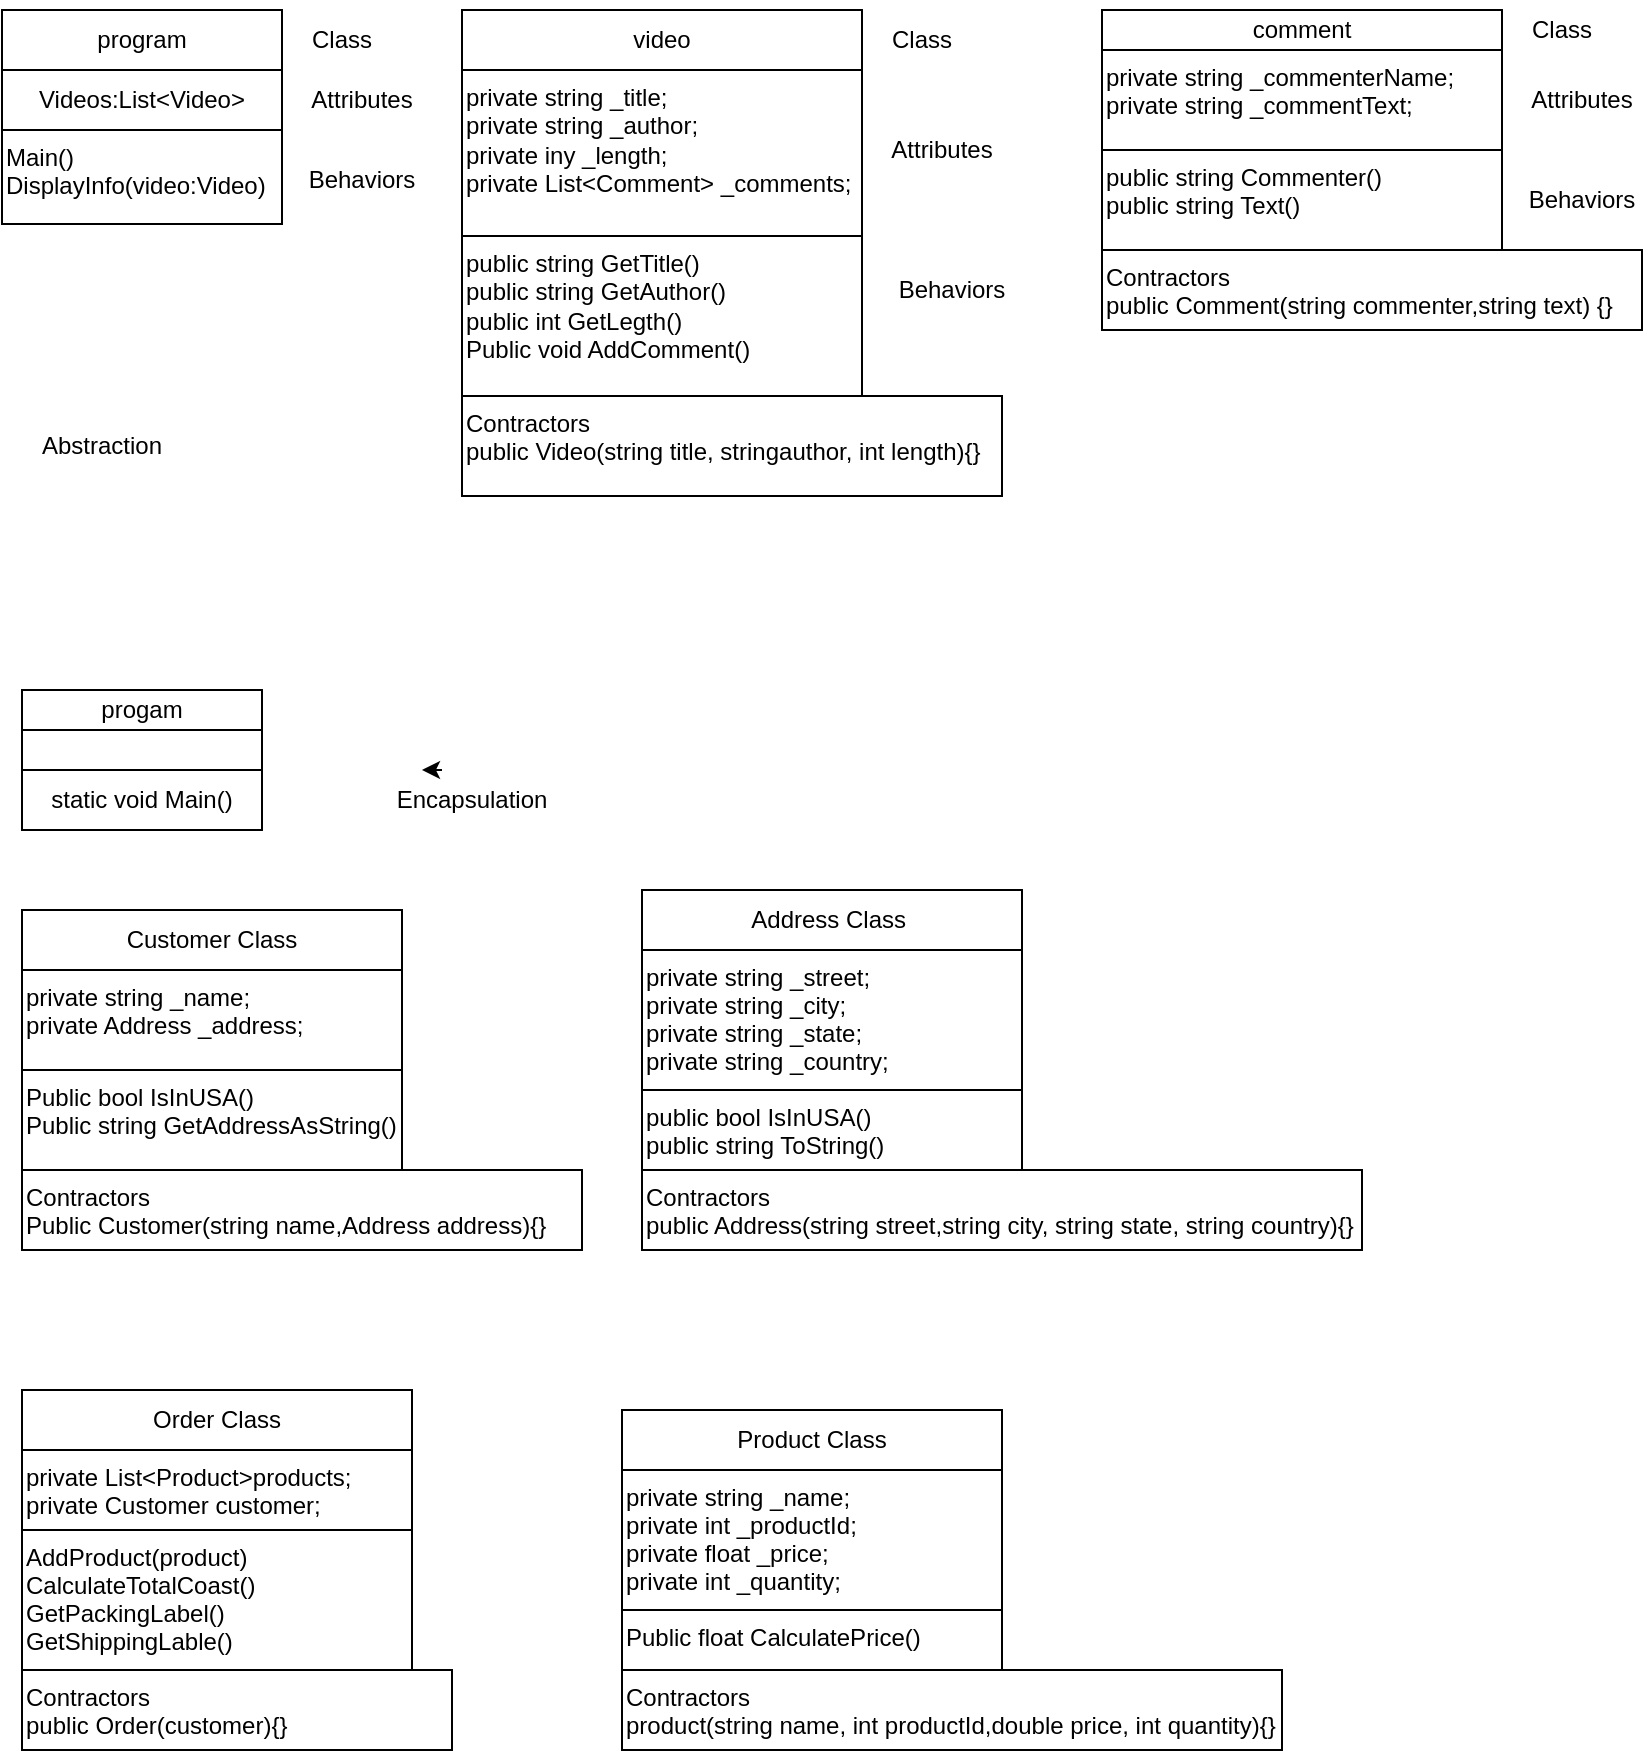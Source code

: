 <mxfile version="22.1.3" type="github" pages="3">
  <diagram name="Page-1" id="R5-OJ7BWQOUNUbRdmiAN">
    <mxGraphModel dx="1786" dy="517" grid="1" gridSize="10" guides="1" tooltips="1" connect="1" arrows="1" fold="1" page="1" pageScale="1" pageWidth="850" pageHeight="1100" math="0" shadow="0">
      <root>
        <mxCell id="0" />
        <mxCell id="1" parent="0" />
        <mxCell id="9PXLDfOKK-NVm9SSHnF0-48" value="video" style="rounded=0;whiteSpace=wrap;html=1;" parent="1" vertex="1">
          <mxGeometry x="-600" y="40" width="200" height="30" as="geometry" />
        </mxCell>
        <mxCell id="9PXLDfOKK-NVm9SSHnF0-51" value="&lt;div style=&quot;&quot;&gt;&lt;span style=&quot;background-color: initial;&quot;&gt;private string _title;&lt;/span&gt;&lt;/div&gt;private string _author;&lt;br&gt;&lt;div style=&quot;&quot;&gt;private iny _length;&lt;/div&gt;&lt;div style=&quot;&quot;&gt;private List&amp;lt;Comment&amp;gt; _comments;&lt;/div&gt;" style="rounded=0;whiteSpace=wrap;html=1;align=left;verticalAlign=top;" parent="1" vertex="1">
          <mxGeometry x="-600" y="70" width="200" height="83" as="geometry" />
        </mxCell>
        <mxCell id="9PXLDfOKK-NVm9SSHnF0-52" value="public string GetTitle()&#xa;public string GetAuthor()&#xa;public int GetLegth()&#xa;Public void AddComment()" style="rounded=0;align=left;verticalAlign=top;horizontal=1;labelPosition=center;verticalLabelPosition=middle;whiteSpace=wrap;" parent="1" vertex="1">
          <mxGeometry x="-600" y="153" width="200" height="80" as="geometry" />
        </mxCell>
        <mxCell id="9PXLDfOKK-NVm9SSHnF0-55" value="Contractors &#xa;public Video(string title, stringauthor, int length){}" style="rounded=0;align=left;verticalAlign=top;" parent="1" vertex="1">
          <mxGeometry x="-600" y="233" width="270" height="50" as="geometry" />
        </mxCell>
        <mxCell id="9PXLDfOKK-NVm9SSHnF0-58" value="comment" style="rounded=0;whiteSpace=wrap;html=1;" parent="1" vertex="1">
          <mxGeometry x="-280" y="40" width="200" height="20" as="geometry" />
        </mxCell>
        <mxCell id="9PXLDfOKK-NVm9SSHnF0-61" value="private string _commenterName;&#xa;private string _commentText;" style="rounded=0;whiteSpace=wrap;align=left;verticalAlign=top;" parent="1" vertex="1">
          <mxGeometry x="-280" y="60" width="200" height="50" as="geometry" />
        </mxCell>
        <mxCell id="9PXLDfOKK-NVm9SSHnF0-62" value="public string Commenter()&#xa;public string Text()" style="rounded=0;align=left;verticalAlign=top;" parent="1" vertex="1">
          <mxGeometry x="-280" y="110" width="200" height="50" as="geometry" />
        </mxCell>
        <mxCell id="9PXLDfOKK-NVm9SSHnF0-63" value="Contractors &#xa;public Comment(string commenter,string text) {}" style="rounded=0;align=left;verticalAlign=top;" parent="1" vertex="1">
          <mxGeometry x="-280" y="160" width="270" height="40" as="geometry" />
        </mxCell>
        <mxCell id="9PXLDfOKK-NVm9SSHnF0-64" value="program" style="rounded=0;whiteSpace=wrap;html=1;" parent="1" vertex="1">
          <mxGeometry x="-830" y="40" width="140" height="30" as="geometry" />
        </mxCell>
        <mxCell id="9PXLDfOKK-NVm9SSHnF0-65" value="Videos:List&amp;lt;Video&amp;gt;" style="rounded=0;whiteSpace=wrap;html=1;" parent="1" vertex="1">
          <mxGeometry x="-830" y="70" width="140" height="30" as="geometry" />
        </mxCell>
        <mxCell id="9PXLDfOKK-NVm9SSHnF0-66" value="Main()&#xa;DisplayInfo(video:Video)" style="rounded=0;align=left;verticalAlign=top;" parent="1" vertex="1">
          <mxGeometry x="-830" y="100" width="140" height="47" as="geometry" />
        </mxCell>
        <mxCell id="9PXLDfOKK-NVm9SSHnF0-67" value="Attributes" style="rounded=0;whiteSpace=wrap;html=1;" parent="1" vertex="1">
          <mxGeometry x="-400" y="110" width="80" as="geometry" />
        </mxCell>
        <mxCell id="9PXLDfOKK-NVm9SSHnF0-68" value="Behaviors" style="rounded=0;whiteSpace=wrap;html=1;" parent="1" vertex="1">
          <mxGeometry x="-400" y="180" width="90" as="geometry" />
        </mxCell>
        <mxCell id="9PXLDfOKK-NVm9SSHnF0-73" value="Class" style="text;html=1;strokeColor=none;fillColor=none;align=center;verticalAlign=middle;whiteSpace=wrap;rounded=0;" parent="1" vertex="1">
          <mxGeometry x="-400" y="40" width="60" height="30" as="geometry" />
        </mxCell>
        <mxCell id="9PXLDfOKK-NVm9SSHnF0-74" value="Class" style="text;html=1;strokeColor=none;fillColor=none;align=center;verticalAlign=middle;whiteSpace=wrap;rounded=0;" parent="1" vertex="1">
          <mxGeometry x="-80" y="35" width="60" height="30" as="geometry" />
        </mxCell>
        <mxCell id="9PXLDfOKK-NVm9SSHnF0-75" value="Attributes" style="text;html=1;strokeColor=none;fillColor=none;align=center;verticalAlign=middle;whiteSpace=wrap;rounded=0;" parent="1" vertex="1">
          <mxGeometry x="-70" y="70" width="60" height="30" as="geometry" />
        </mxCell>
        <mxCell id="9PXLDfOKK-NVm9SSHnF0-76" value="Behaviors" style="text;html=1;strokeColor=none;fillColor=none;align=center;verticalAlign=middle;whiteSpace=wrap;rounded=0;" parent="1" vertex="1">
          <mxGeometry x="-70" y="120" width="60" height="30" as="geometry" />
        </mxCell>
        <mxCell id="9PXLDfOKK-NVm9SSHnF0-77" value="Class" style="text;html=1;strokeColor=none;fillColor=none;align=center;verticalAlign=middle;whiteSpace=wrap;rounded=0;" parent="1" vertex="1">
          <mxGeometry x="-690" y="40" width="60" height="30" as="geometry" />
        </mxCell>
        <mxCell id="9PXLDfOKK-NVm9SSHnF0-78" value="Attributes" style="text;html=1;strokeColor=none;fillColor=none;align=center;verticalAlign=middle;whiteSpace=wrap;rounded=0;" parent="1" vertex="1">
          <mxGeometry x="-680" y="70" width="60" height="30" as="geometry" />
        </mxCell>
        <mxCell id="9PXLDfOKK-NVm9SSHnF0-79" value="Behaviors" style="text;html=1;strokeColor=none;fillColor=none;align=center;verticalAlign=middle;whiteSpace=wrap;rounded=0;" parent="1" vertex="1">
          <mxGeometry x="-680" y="110" width="60" height="30" as="geometry" />
        </mxCell>
        <mxCell id="9PXLDfOKK-NVm9SSHnF0-80" value="Abstraction" style="text;html=1;strokeColor=none;fillColor=none;align=center;verticalAlign=middle;whiteSpace=wrap;rounded=0;" parent="1" vertex="1">
          <mxGeometry x="-810" y="243" width="60" height="30" as="geometry" />
        </mxCell>
        <mxCell id="9PXLDfOKK-NVm9SSHnF0-81" value="Customer Class" style="rounded=0;whiteSpace=wrap;html=1;" parent="1" vertex="1">
          <mxGeometry x="-820" y="490" width="190" height="30" as="geometry" />
        </mxCell>
        <mxCell id="9PXLDfOKK-NVm9SSHnF0-82" value="private string _name;&#xa;private Address _address; " style="rounded=0;whiteSpace=wrap;align=left;verticalAlign=top;" parent="1" vertex="1">
          <mxGeometry x="-820" y="520" width="190" height="50" as="geometry" />
        </mxCell>
        <mxCell id="9PXLDfOKK-NVm9SSHnF0-83" value="Public bool IsInUSA()&#xa;Public string GetAddressAsString()" style="rounded=0;align=left;verticalAlign=top;" parent="1" vertex="1">
          <mxGeometry x="-820" y="570" width="190" height="50" as="geometry" />
        </mxCell>
        <mxCell id="9PXLDfOKK-NVm9SSHnF0-84" value="Contractors &#xa;Public Customer(string name,Address address){}" style="rounded=0;align=left;verticalAlign=top;" parent="1" vertex="1">
          <mxGeometry x="-820" y="620" width="280" height="40" as="geometry" />
        </mxCell>
        <mxCell id="9PXLDfOKK-NVm9SSHnF0-85" value="Address Class&amp;nbsp;" style="rounded=0;whiteSpace=wrap;html=1;" parent="1" vertex="1">
          <mxGeometry x="-510" y="480" width="190" height="30" as="geometry" />
        </mxCell>
        <mxCell id="9PXLDfOKK-NVm9SSHnF0-87" value="private string _street;&#xa;private string _city;&#xa;private string _state;&#xa;private string _country; " style="rounded=0;align=left;verticalAlign=top;" parent="1" vertex="1">
          <mxGeometry x="-510" y="510" width="190" height="70" as="geometry" />
        </mxCell>
        <mxCell id="9PXLDfOKK-NVm9SSHnF0-88" value="public bool IsInUSA()&#xa;public string ToString()" style="rounded=0;align=left;verticalAlign=top;" parent="1" vertex="1">
          <mxGeometry x="-510" y="580" width="190" height="40" as="geometry" />
        </mxCell>
        <mxCell id="9PXLDfOKK-NVm9SSHnF0-89" value="Contractors &#xa;public Address(string street,string city, string state, string country){}" style="rounded=0;align=left;verticalAlign=top;" parent="1" vertex="1">
          <mxGeometry x="-510" y="620" width="360" height="40" as="geometry" />
        </mxCell>
        <mxCell id="9PXLDfOKK-NVm9SSHnF0-90" value="Order Class" style="rounded=0;whiteSpace=wrap;html=1;" parent="1" vertex="1">
          <mxGeometry x="-820" y="730" width="195" height="30" as="geometry" />
        </mxCell>
        <mxCell id="9PXLDfOKK-NVm9SSHnF0-92" value="private List&lt;Product&gt;products;&#xa;private Customer customer;" style="rounded=0;align=left;verticalAlign=top;" parent="1" vertex="1">
          <mxGeometry x="-820" y="760" width="195" height="40" as="geometry" />
        </mxCell>
        <mxCell id="9PXLDfOKK-NVm9SSHnF0-93" value="AddProduct(product)&#xa;CalculateTotalCoast()&#xa;GetPackingLabel()&#xa;GetShippingLable()" style="rounded=0;align=left;verticalAlign=top;" parent="1" vertex="1">
          <mxGeometry x="-820" y="800" width="195" height="70" as="geometry" />
        </mxCell>
        <mxCell id="9PXLDfOKK-NVm9SSHnF0-94" value="Contractors &#xa;public Order(customer){}" style="rounded=0;align=left;verticalAlign=top;" parent="1" vertex="1">
          <mxGeometry x="-820" y="870" width="215" height="40" as="geometry" />
        </mxCell>
        <mxCell id="9PXLDfOKK-NVm9SSHnF0-95" value="Product Class" style="rounded=0;whiteSpace=wrap;html=1;" parent="1" vertex="1">
          <mxGeometry x="-520" y="740" width="190" height="30" as="geometry" />
        </mxCell>
        <mxCell id="9PXLDfOKK-NVm9SSHnF0-96" value="private string _name;&#xa;private int _productId;&#xa;private float _price;&#xa;private int _quantity;" style="rounded=0;align=left;verticalAlign=top;" parent="1" vertex="1">
          <mxGeometry x="-520" y="770" width="190" height="70" as="geometry" />
        </mxCell>
        <mxCell id="9PXLDfOKK-NVm9SSHnF0-97" value="Public float CalculatePrice()" style="rounded=0;align=left;verticalAlign=top;" parent="1" vertex="1">
          <mxGeometry x="-520" y="840" width="190" height="30" as="geometry" />
        </mxCell>
        <mxCell id="9PXLDfOKK-NVm9SSHnF0-98" value="Contractors &#xa;product(string name, int productId,double price, int quantity){}" style="rounded=0;align=left;verticalAlign=top;" parent="1" vertex="1">
          <mxGeometry x="-520" y="870" width="330" height="40" as="geometry" />
        </mxCell>
        <mxCell id="9PXLDfOKK-NVm9SSHnF0-99" value="progam" style="rounded=0;whiteSpace=wrap;html=1;" parent="1" vertex="1">
          <mxGeometry x="-820" y="380" width="120" height="20" as="geometry" />
        </mxCell>
        <mxCell id="9PXLDfOKK-NVm9SSHnF0-105" style="edgeStyle=orthogonalEdgeStyle;rounded=0;orthogonalLoop=1;jettySize=auto;html=1;exitX=0.5;exitY=0;exitDx=0;exitDy=0;" parent="1" source="9PXLDfOKK-NVm9SSHnF0-101" target="9PXLDfOKK-NVm9SSHnF0-102" edge="1">
          <mxGeometry relative="1" as="geometry" />
        </mxCell>
        <mxCell id="9PXLDfOKK-NVm9SSHnF0-101" value="static void Main()" style="rounded=0;whiteSpace=wrap;html=1;" parent="1" vertex="1">
          <mxGeometry x="-820" y="420" width="120" height="30" as="geometry" />
        </mxCell>
        <mxCell id="9PXLDfOKK-NVm9SSHnF0-102" value="" style="rounded=0;whiteSpace=wrap;html=1;" parent="1" vertex="1">
          <mxGeometry x="-820" y="400" width="120" height="20" as="geometry" />
        </mxCell>
        <mxCell id="9PXLDfOKK-NVm9SSHnF0-104" style="edgeStyle=orthogonalEdgeStyle;rounded=0;orthogonalLoop=1;jettySize=auto;html=1;exitX=0.25;exitY=0;exitDx=0;exitDy=0;" parent="1" source="9PXLDfOKK-NVm9SSHnF0-103" edge="1">
          <mxGeometry relative="1" as="geometry">
            <mxPoint x="-620" y="420" as="targetPoint" />
          </mxGeometry>
        </mxCell>
        <mxCell id="9PXLDfOKK-NVm9SSHnF0-103" value="Encapsulation" style="text;html=1;strokeColor=none;fillColor=none;align=center;verticalAlign=middle;whiteSpace=wrap;rounded=0;" parent="1" vertex="1">
          <mxGeometry x="-625" y="420" width="60" height="30" as="geometry" />
        </mxCell>
      </root>
    </mxGraphModel>
  </diagram>
  <diagram id="VLsyTpS_yOX2RKHeXL-u" name="Page-2">
    <mxGraphModel dx="936" dy="517" grid="1" gridSize="10" guides="1" tooltips="1" connect="1" arrows="1" fold="1" page="1" pageScale="1" pageWidth="850" pageHeight="1100" math="0" shadow="0">
      <root>
        <mxCell id="0" />
        <mxCell id="1" parent="0" />
        <mxCell id="OmMRukVGcHKzC-Iw6P2C-1" value="Address Class" style="rounded=0;whiteSpace=wrap;html=1;" vertex="1" parent="1">
          <mxGeometry x="40" y="40" width="160" height="30" as="geometry" />
        </mxCell>
        <mxCell id="OmMRukVGcHKzC-Iw6P2C-26" value="" style="edgeStyle=orthogonalEdgeStyle;rounded=0;orthogonalLoop=1;jettySize=auto;html=1;" edge="1" parent="1" source="OmMRukVGcHKzC-Iw6P2C-3" target="OmMRukVGcHKzC-Iw6P2C-4">
          <mxGeometry relative="1" as="geometry" />
        </mxCell>
        <mxCell id="OmMRukVGcHKzC-Iw6P2C-3" value="public string _Street {}&lt;br&gt;public string_City{}&lt;br&gt;&lt;div style=&quot;&quot;&gt;&lt;span style=&quot;background-color: initial;&quot;&gt;public string _State{}&lt;/span&gt;&lt;/div&gt;&lt;div style=&quot;&quot;&gt;&lt;span style=&quot;background-color: initial;&quot;&gt;public string ZipCode{}&lt;/span&gt;&lt;/div&gt;" style="rounded=0;whiteSpace=wrap;html=1;align=left;" vertex="1" parent="1">
          <mxGeometry x="40" y="70" width="160" height="80" as="geometry" />
        </mxCell>
        <mxCell id="OmMRukVGcHKzC-Iw6P2C-4" value="" style="rounded=0;whiteSpace=wrap;html=1;" vertex="1" parent="1">
          <mxGeometry x="40" y="150" width="160" height="30" as="geometry" />
        </mxCell>
        <mxCell id="OmMRukVGcHKzC-Iw6P2C-6" value="" style="endArrow=classic;html=1;rounded=0;" edge="1" parent="1">
          <mxGeometry width="50" height="50" relative="1" as="geometry">
            <mxPoint x="270" y="110" as="sourcePoint" />
            <mxPoint x="220" y="110" as="targetPoint" />
          </mxGeometry>
        </mxCell>
        <mxCell id="OmMRukVGcHKzC-Iw6P2C-7" value="Event Base Class" style="rounded=0;whiteSpace=wrap;html=1;" vertex="1" parent="1">
          <mxGeometry x="280" y="10" width="190" height="20" as="geometry" />
        </mxCell>
        <mxCell id="OmMRukVGcHKzC-Iw6P2C-8" value="private string _title;&#xa;private string _description;&#xa;private DateTime _date;&#xa;private string _time;&#xa;private Address _address;" style="rounded=0;align=left;verticalAlign=top;" vertex="1" parent="1">
          <mxGeometry x="280" y="30" width="190" height="90" as="geometry" />
        </mxCell>
        <mxCell id="OmMRukVGcHKzC-Iw6P2C-9" value="public string GetStandardDetails()&#xa;public string GetFullDetails()&#xa;public string GetShortDescription()" style="rounded=0;align=left;verticalAlign=top;" vertex="1" parent="1">
          <mxGeometry x="280" y="120" width="190" height="60" as="geometry" />
        </mxCell>
        <mxCell id="OmMRukVGcHKzC-Iw6P2C-11" value="" style="endArrow=none;html=1;rounded=0;" edge="1" parent="1">
          <mxGeometry width="50" height="50" relative="1" as="geometry">
            <mxPoint x="160" y="270" as="sourcePoint" />
            <mxPoint x="700" y="270" as="targetPoint" />
          </mxGeometry>
        </mxCell>
        <mxCell id="OmMRukVGcHKzC-Iw6P2C-12" value="" style="endArrow=none;html=1;rounded=0;" edge="1" parent="1">
          <mxGeometry width="50" height="50" relative="1" as="geometry">
            <mxPoint x="700" y="270" as="sourcePoint" />
            <mxPoint x="700" y="310" as="targetPoint" />
            <Array as="points" />
          </mxGeometry>
        </mxCell>
        <mxCell id="OmMRukVGcHKzC-Iw6P2C-13" value="" style="endArrow=none;html=1;rounded=0;" edge="1" parent="1">
          <mxGeometry width="50" height="50" relative="1" as="geometry">
            <mxPoint x="160" y="320" as="sourcePoint" />
            <mxPoint x="160" y="270" as="targetPoint" />
          </mxGeometry>
        </mxCell>
        <mxCell id="OmMRukVGcHKzC-Iw6P2C-14" value="Lecture - Child Class" style="rounded=0;whiteSpace=wrap;html=1;" vertex="1" parent="1">
          <mxGeometry x="100" y="320" width="180" height="20" as="geometry" />
        </mxCell>
        <mxCell id="OmMRukVGcHKzC-Iw6P2C-15" value="Reception - Child Class" style="rounded=0;whiteSpace=wrap;html=1;" vertex="1" parent="1">
          <mxGeometry x="320" y="500" width="180" height="20" as="geometry" />
        </mxCell>
        <mxCell id="OmMRukVGcHKzC-Iw6P2C-16" value="Outdoor Gathering - Child Class" style="rounded=0;whiteSpace=wrap;html=1;" vertex="1" parent="1">
          <mxGeometry x="620" y="310" width="190" height="20" as="geometry" />
        </mxCell>
        <mxCell id="OmMRukVGcHKzC-Iw6P2C-19" value="private string _speaker;&#xa;private int _capacity;" style="rounded=0;align=left;verticalAlign=top;" vertex="1" parent="1">
          <mxGeometry x="100" y="340" width="180" height="40" as="geometry" />
        </mxCell>
        <mxCell id="OmMRukVGcHKzC-Iw6P2C-20" value="private string _rsvpEmail;" style="rounded=0;align=left;verticalAlign=top;" vertex="1" parent="1">
          <mxGeometry x="320" y="520" width="180" height="30" as="geometry" />
        </mxCell>
        <mxCell id="OmMRukVGcHKzC-Iw6P2C-21" value="private string _weatherStatement;" style="rounded=0;whiteSpace=wrap;html=1;" vertex="1" parent="1">
          <mxGeometry x="620" y="330" width="190" height="30" as="geometry" />
        </mxCell>
        <mxCell id="OmMRukVGcHKzC-Iw6P2C-24" value="Inheritance" style="text;html=1;strokeColor=none;fillColor=none;align=center;verticalAlign=middle;whiteSpace=wrap;rounded=0;" vertex="1" parent="1">
          <mxGeometry x="520" y="50" width="60" height="30" as="geometry" />
        </mxCell>
        <mxCell id="OmMRukVGcHKzC-Iw6P2C-27" value="Constructors &#xa;public Event(string title, string description, DateTimedate, string time, Address address){}" style="rounded=0;align=left;verticalAlign=top;" vertex="1" parent="1">
          <mxGeometry x="280" y="180" width="480" height="50" as="geometry" />
        </mxCell>
        <mxCell id="OmMRukVGcHKzC-Iw6P2C-28" value="Constructors &#xa;public Address(string street, string city, string state,string zipCode){}" style="rounded=0;whiteSpace=wrap;align=left;verticalAlign=top;" vertex="1" parent="1">
          <mxGeometry x="20" y="180" width="220" height="50" as="geometry" />
        </mxCell>
        <mxCell id="OmMRukVGcHKzC-Iw6P2C-29" value="Constructors &#xa;public Lecture(string title,string description, DateTime date, string time, Address address, stringspeaker, int capacity) : base(title, description, date, time, address){}" style="rounded=0;align=left;verticalAlign=top;whiteSpace=wrap;" vertex="1" parent="1">
          <mxGeometry x="10" y="410" width="380" height="70" as="geometry" />
        </mxCell>
        <mxCell id="OmMRukVGcHKzC-Iw6P2C-30" value="" style="endArrow=classic;html=1;rounded=0;" edge="1" parent="1">
          <mxGeometry width="50" height="50" relative="1" as="geometry">
            <mxPoint x="400" y="490" as="sourcePoint" />
            <mxPoint x="400" y="250" as="targetPoint" />
          </mxGeometry>
        </mxCell>
        <mxCell id="OmMRukVGcHKzC-Iw6P2C-32" value="Constructors &#xa;public Reception(stringtitle, string description, DateTime date, string time, Address address, stringrsvpEmail) : base(title, description, date, time, address){}" style="rounded=0;align=left;verticalAlign=top;whiteSpace=wrap;" vertex="1" parent="1">
          <mxGeometry x="320" y="590" width="490" height="60" as="geometry" />
        </mxCell>
        <mxCell id="OmMRukVGcHKzC-Iw6P2C-33" value="Constructors &#xa;publicOutdoorGathering(string title, string description, DateTime date, string time,Address address, string weatherStatement) : base(title, description, date,time, address){}" style="rounded=0;whiteSpace=wrap;align=left;verticalAlign=top;" vertex="1" parent="1">
          <mxGeometry x="460" y="390" width="350" height="70" as="geometry" />
        </mxCell>
        <mxCell id="OmMRukVGcHKzC-Iw6P2C-34" value="public new stringGetFullDetails()" style="rounded=0;align=left;verticalAlign=top;" vertex="1" parent="1">
          <mxGeometry x="100" y="380" width="180" height="30" as="geometry" />
        </mxCell>
        <mxCell id="OmMRukVGcHKzC-Iw6P2C-35" value="public new stringGetFullDetails()" style="rounded=0;align=left;verticalAlign=top;" vertex="1" parent="1">
          <mxGeometry x="620" y="360" width="190" height="30" as="geometry" />
        </mxCell>
        <mxCell id="OmMRukVGcHKzC-Iw6P2C-37" value="public new stringGetFullDetails()" style="rounded=0;align=left;verticalAlign=top;" vertex="1" parent="1">
          <mxGeometry x="320" y="550" width="180" height="40" as="geometry" />
        </mxCell>
      </root>
    </mxGraphModel>
  </diagram>
  <diagram id="zVDSLygoh5firAvRJUWw" name="Page-3">
    <mxGraphModel dx="936" dy="517" grid="1" gridSize="10" guides="1" tooltips="1" connect="1" arrows="1" fold="1" page="1" pageScale="1" pageWidth="850" pageHeight="1100" math="0" shadow="0">
      <root>
        <mxCell id="0" />
        <mxCell id="1" parent="0" />
        <mxCell id="E06MnzWzpl7qg3DZkaAl-1" value="Activity Class" style="rounded=0;whiteSpace=wrap;html=1;" vertex="1" parent="1">
          <mxGeometry x="40" y="150" width="190" height="30" as="geometry" />
        </mxCell>
        <mxCell id="E06MnzWzpl7qg3DZkaAl-2" value="private DateTime _date;&#xa;private int _minutes;" style="rounded=0;align=left;verticalAlign=top;" vertex="1" parent="1">
          <mxGeometry x="40" y="180" width="190" height="40" as="geometry" />
        </mxCell>
        <mxCell id="E06MnzWzpl7qg3DZkaAl-3" value="public virtual double GetDistance()&#xa;public virtual double GetSpeed()&#xa;public virtual double GetPace()&#xa;" style="rounded=0;align=left;verticalAlign=top;" vertex="1" parent="1">
          <mxGeometry x="40" y="220" width="190" height="60" as="geometry" />
        </mxCell>
        <mxCell id="E06MnzWzpl7qg3DZkaAl-4" value="Contractors:&#xa;public Activity(DateTime date, int minutes){}" style="rounded=0;align=left;verticalAlign=top;" vertex="1" parent="1">
          <mxGeometry x="40" y="320" width="240" height="40" as="geometry" />
        </mxCell>
        <mxCell id="E06MnzWzpl7qg3DZkaAl-5" value="Program Class" style="rounded=0;whiteSpace=wrap;html=1;" vertex="1" parent="1">
          <mxGeometry x="40" y="20" width="160" height="30" as="geometry" />
        </mxCell>
        <mxCell id="E06MnzWzpl7qg3DZkaAl-6" value="static void Main()" style="rounded=0;align=left;verticalAlign=top;" vertex="1" parent="1">
          <mxGeometry x="40" y="50" width="160" height="30" as="geometry" />
        </mxCell>
        <mxCell id="E06MnzWzpl7qg3DZkaAl-41" style="edgeStyle=orthogonalEdgeStyle;rounded=0;orthogonalLoop=1;jettySize=auto;html=1;" edge="1" parent="1" source="E06MnzWzpl7qg3DZkaAl-9">
          <mxGeometry relative="1" as="geometry">
            <mxPoint x="140" y="380" as="targetPoint" />
          </mxGeometry>
        </mxCell>
        <mxCell id="E06MnzWzpl7qg3DZkaAl-9" value="Swimming Child Class&amp;nbsp;" style="rounded=0;whiteSpace=wrap;html=1;" vertex="1" parent="1">
          <mxGeometry x="40" y="430" width="200" height="30" as="geometry" />
        </mxCell>
        <mxCell id="E06MnzWzpl7qg3DZkaAl-11" value="private int laps;" style="rounded=0;align=left;verticalAlign=top;" vertex="1" parent="1">
          <mxGeometry x="40" y="460" width="200" height="30" as="geometry" />
        </mxCell>
        <mxCell id="E06MnzWzpl7qg3DZkaAl-12" value="public override double GetDistance()&#xa;public overridedouble GetSpeed()&#xa;public overridedouble GetPace()&#xa;public string GetSummary()" style="rounded=0;align=left;verticalAlign=top;" vertex="1" parent="1">
          <mxGeometry x="40" y="490" width="200" height="70" as="geometry" />
        </mxCell>
        <mxCell id="E06MnzWzpl7qg3DZkaAl-13" value="Contractors:&#xa; public Swimming(DateTime date, int minutes,int laps) : base(date, minutes)" style="rounded=0;align=left;verticalAlign=top;whiteSpace=wrap;" vertex="1" parent="1">
          <mxGeometry x="40" y="560" width="260" height="50" as="geometry" />
        </mxCell>
        <mxCell id="E06MnzWzpl7qg3DZkaAl-14" value="Running Child Class&amp;nbsp;" style="rounded=0;whiteSpace=wrap;html=1;" vertex="1" parent="1">
          <mxGeometry x="320" y="150" width="200" height="30" as="geometry" />
        </mxCell>
        <mxCell id="E06MnzWzpl7qg3DZkaAl-15" value="private double _distance;" style="rounded=0;align=left;verticalAlign=top;" vertex="1" parent="1">
          <mxGeometry x="320" y="180" width="200" height="30" as="geometry" />
        </mxCell>
        <mxCell id="E06MnzWzpl7qg3DZkaAl-17" value="public override double GetDistance() &#xa;public override double GetSpeed()&#xa;public override double GetPace()" style="rounded=0;align=left;verticalAlign=top;" vertex="1" parent="1">
          <mxGeometry x="320" y="210" width="200" height="60" as="geometry" />
        </mxCell>
        <mxCell id="E06MnzWzpl7qg3DZkaAl-18" value="Contractors:&#xa;public Running(DateTime date,int minutes, double distance) : base(date, minutes)" style="rounded=0;whiteSpace=wrap;align=left;verticalAlign=top;" vertex="1" parent="1">
          <mxGeometry x="320" y="300" width="250" height="50" as="geometry" />
        </mxCell>
        <mxCell id="E06MnzWzpl7qg3DZkaAl-24" value="Cycling Child Class" style="rounded=0;whiteSpace=wrap;html=1;" vertex="1" parent="1">
          <mxGeometry x="590" y="150" width="190" height="30" as="geometry" />
        </mxCell>
        <mxCell id="E06MnzWzpl7qg3DZkaAl-25" value="&lt;br&gt;&lt;br&gt;&lt;span style=&quot;background-color: initial;&quot;&gt;&lt;br&gt;&lt;br&gt;&lt;br&gt;private double _speed;&lt;/span&gt;&lt;br&gt;&lt;br&gt;&lt;br&gt;&lt;br&gt;&lt;br&gt;&lt;br&gt;" style="rounded=0;html=1;align=left;verticalAlign=middle;" vertex="1" parent="1">
          <mxGeometry x="590" y="180" width="190" height="30" as="geometry" />
        </mxCell>
        <mxCell id="E06MnzWzpl7qg3DZkaAl-26" value="public override double GetSpeed()&#xa;public override double GetPace()" style="rounded=0;align=left;verticalAlign=top;" vertex="1" parent="1">
          <mxGeometry x="590" y="210" width="190" height="40" as="geometry" />
        </mxCell>
        <mxCell id="E06MnzWzpl7qg3DZkaAl-27" value="Contractors:&#xa;public Cycling(DateTime date,int minutes, double speed) : base(date, minutes)" style="rounded=0;whiteSpace=wrap;align=left;verticalAlign=top;" vertex="1" parent="1">
          <mxGeometry x="590" y="290" width="240" height="60" as="geometry" />
        </mxCell>
        <mxCell id="E06MnzWzpl7qg3DZkaAl-29" value="&lt;meta charset=&quot;utf-8&quot;&gt;&lt;span style=&quot;color: rgb(0, 0, 0); font-family: Helvetica; font-size: 12px; font-style: normal; font-variant-ligatures: normal; font-variant-caps: normal; font-weight: 400; letter-spacing: normal; orphans: 2; text-indent: 0px; text-transform: none; widows: 2; word-spacing: 0px; -webkit-text-stroke-width: 0px; background-color: rgb(251, 251, 251); text-decoration-thickness: initial; text-decoration-style: initial; text-decoration-color: initial; float: none; display: inline !important;&quot;&gt;public string GetSummary()&lt;/span&gt;" style="rounded=0;whiteSpace=wrap;html=1;align=left;" vertex="1" parent="1">
          <mxGeometry x="40" y="280" width="190" height="40" as="geometry" />
        </mxCell>
        <mxCell id="E06MnzWzpl7qg3DZkaAl-31" value="&lt;meta charset=&quot;utf-8&quot;&gt;&lt;span style=&quot;color: rgb(0, 0, 0); font-family: Helvetica; font-size: 12px; font-style: normal; font-variant-ligatures: normal; font-variant-caps: normal; font-weight: 400; letter-spacing: normal; orphans: 2; text-indent: 0px; text-transform: none; widows: 2; word-spacing: 0px; -webkit-text-stroke-width: 0px; background-color: rgb(251, 251, 251); text-decoration-thickness: initial; text-decoration-style: initial; text-decoration-color: initial; float: none; display: inline !important;&quot;&gt;public string GetSummary()&lt;/span&gt;" style="rounded=0;whiteSpace=wrap;html=1;align=left;" vertex="1" parent="1">
          <mxGeometry x="320" y="270" width="200" height="30" as="geometry" />
        </mxCell>
        <mxCell id="E06MnzWzpl7qg3DZkaAl-32" value="&lt;meta charset=&quot;utf-8&quot;&gt;&lt;span style=&quot;color: rgb(0, 0, 0); font-family: Helvetica; font-size: 12px; font-style: normal; font-variant-ligatures: normal; font-variant-caps: normal; font-weight: 400; letter-spacing: normal; orphans: 2; text-indent: 0px; text-transform: none; widows: 2; word-spacing: 0px; -webkit-text-stroke-width: 0px; background-color: rgb(251, 251, 251); text-decoration-thickness: initial; text-decoration-style: initial; text-decoration-color: initial; float: none; display: inline !important;&quot;&gt;public string GetSummary()&lt;/span&gt;" style="rounded=0;whiteSpace=wrap;html=1;align=left;" vertex="1" parent="1">
          <mxGeometry x="590" y="250" width="190" height="40" as="geometry" />
        </mxCell>
        <mxCell id="E06MnzWzpl7qg3DZkaAl-38" value="" style="endArrow=none;dashed=1;html=1;dashPattern=1 3;strokeWidth=2;rounded=0;" edge="1" parent="1">
          <mxGeometry width="50" height="50" relative="1" as="geometry">
            <mxPoint x="124.5" y="130" as="sourcePoint" />
            <mxPoint x="124.5" y="90" as="targetPoint" />
          </mxGeometry>
        </mxCell>
        <mxCell id="E06MnzWzpl7qg3DZkaAl-42" value="" style="endArrow=classic;html=1;rounded=0;" edge="1" parent="1">
          <mxGeometry width="50" height="50" relative="1" as="geometry">
            <mxPoint x="300" y="240" as="sourcePoint" />
            <mxPoint x="240" y="240" as="targetPoint" />
          </mxGeometry>
        </mxCell>
        <mxCell id="E06MnzWzpl7qg3DZkaAl-43" value="" style="endArrow=classic;html=1;rounded=0;" edge="1" parent="1">
          <mxGeometry width="50" height="50" relative="1" as="geometry">
            <mxPoint x="580" y="240" as="sourcePoint" />
            <mxPoint x="530" y="240" as="targetPoint" />
          </mxGeometry>
        </mxCell>
        <mxCell id="E06MnzWzpl7qg3DZkaAl-47" value="" style="endArrow=none;dashed=1;html=1;dashPattern=1 3;strokeWidth=2;rounded=0;" edge="1" parent="1" source="E06MnzWzpl7qg3DZkaAl-51">
          <mxGeometry width="50" height="50" relative="1" as="geometry">
            <mxPoint x="120" y="130" as="sourcePoint" />
            <mxPoint x="120" y="130" as="targetPoint" />
          </mxGeometry>
        </mxCell>
        <mxCell id="E06MnzWzpl7qg3DZkaAl-53" value="" style="endArrow=none;dashed=1;html=1;dashPattern=1 3;strokeWidth=2;rounded=0;" edge="1" parent="1" target="E06MnzWzpl7qg3DZkaAl-51">
          <mxGeometry width="50" height="50" relative="1" as="geometry">
            <mxPoint x="120" y="130" as="sourcePoint" />
            <mxPoint x="120" y="130" as="targetPoint" />
          </mxGeometry>
        </mxCell>
        <mxCell id="E06MnzWzpl7qg3DZkaAl-51" value="" style="html=1;shadow=0;dashed=0;align=center;verticalAlign=middle;shape=mxgraph.arrows2.arrow;dy=0.6;dx=40;direction=south;notch=0;" vertex="1" parent="1">
          <mxGeometry x="120" y="130" width="10" height="10" as="geometry" />
        </mxCell>
      </root>
    </mxGraphModel>
  </diagram>
</mxfile>
